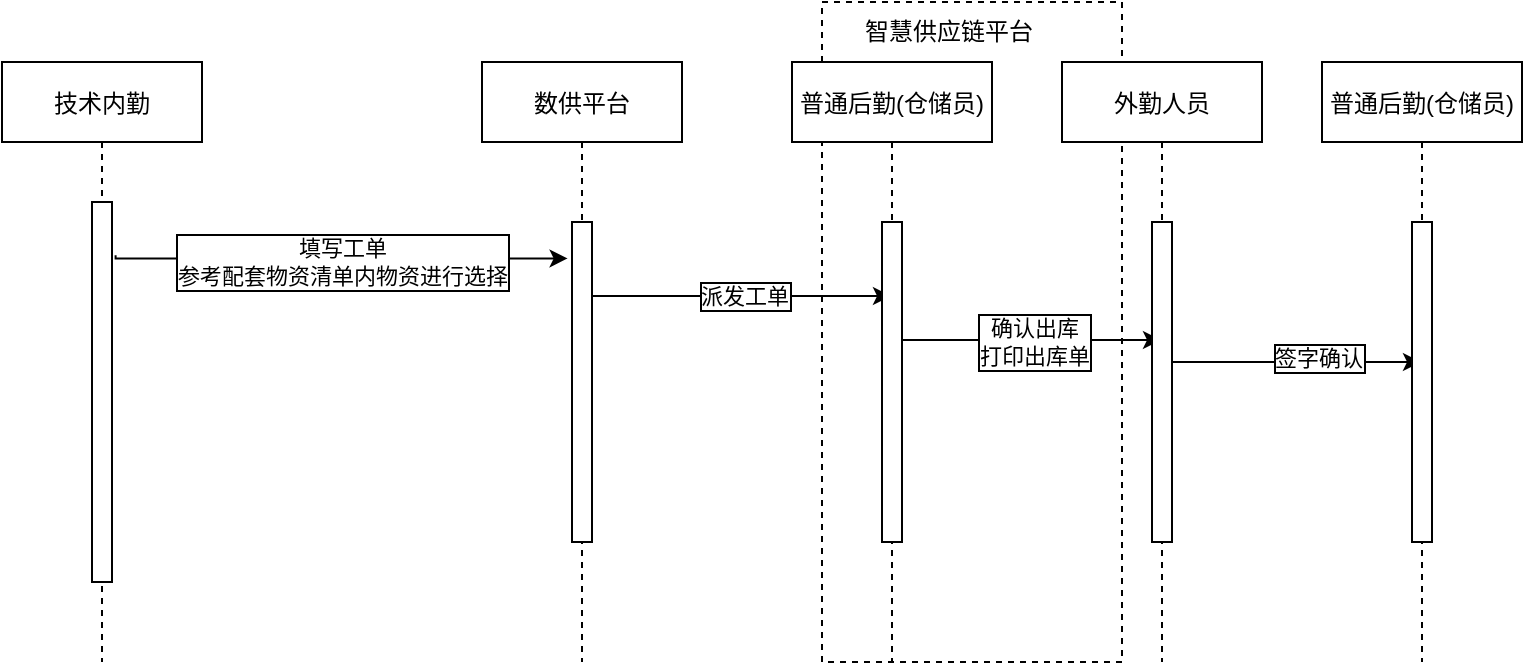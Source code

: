 <mxfile version="17.1.0" type="github">
  <diagram id="kgpKYQtTHZ0yAKxKKP6v" name="Page-1">
    <mxGraphModel dx="1038" dy="539" grid="1" gridSize="10" guides="1" tooltips="1" connect="1" arrows="1" fold="1" page="1" pageScale="1" pageWidth="850" pageHeight="1100" math="0" shadow="0">
      <root>
        <mxCell id="0" />
        <mxCell id="1" parent="0" />
        <mxCell id="c2XQxgMK0aHP51GLpQOd-15" value="" style="group" vertex="1" connectable="0" parent="1">
          <mxGeometry x="440" y="50" width="150" height="330" as="geometry" />
        </mxCell>
        <mxCell id="c2XQxgMK0aHP51GLpQOd-16" value="" style="rounded=0;whiteSpace=wrap;html=1;dashed=1;" vertex="1" parent="c2XQxgMK0aHP51GLpQOd-15">
          <mxGeometry width="150.0" height="330" as="geometry" />
        </mxCell>
        <mxCell id="c2XQxgMK0aHP51GLpQOd-17" value="智慧供应链平台" style="text;html=1;strokeColor=none;fillColor=none;align=center;verticalAlign=middle;whiteSpace=wrap;rounded=0;dashed=1;" vertex="1" parent="c2XQxgMK0aHP51GLpQOd-15">
          <mxGeometry width="126.923" height="30" as="geometry" />
        </mxCell>
        <mxCell id="3nuBFxr9cyL0pnOWT2aG-1" value="技术内勤" style="shape=umlLifeline;perimeter=lifelinePerimeter;container=1;collapsible=0;recursiveResize=0;rounded=0;shadow=0;strokeWidth=1;" parent="1" vertex="1">
          <mxGeometry x="30" y="80" width="100" height="300" as="geometry" />
        </mxCell>
        <mxCell id="3nuBFxr9cyL0pnOWT2aG-2" value="" style="points=[];perimeter=orthogonalPerimeter;rounded=0;shadow=0;strokeWidth=1;" parent="3nuBFxr9cyL0pnOWT2aG-1" vertex="1">
          <mxGeometry x="45" y="70" width="10" height="190" as="geometry" />
        </mxCell>
        <mxCell id="c2XQxgMK0aHP51GLpQOd-5" value="" style="edgeStyle=orthogonalEdgeStyle;rounded=0;orthogonalLoop=1;jettySize=auto;html=1;" edge="1" parent="1">
          <mxGeometry relative="1" as="geometry">
            <mxPoint x="319.5" y="197" as="sourcePoint" />
            <mxPoint x="474.5" y="197" as="targetPoint" />
          </mxGeometry>
        </mxCell>
        <mxCell id="c2XQxgMK0aHP51GLpQOd-6" value="派发工单" style="edgeLabel;html=1;align=center;verticalAlign=middle;resizable=0;points=[];labelBorderColor=default;" vertex="1" connectable="0" parent="c2XQxgMK0aHP51GLpQOd-5">
          <mxGeometry x="-0.235" y="-3" relative="1" as="geometry">
            <mxPoint x="22" y="-3" as="offset" />
          </mxGeometry>
        </mxCell>
        <mxCell id="3nuBFxr9cyL0pnOWT2aG-5" value="数供平台" style="shape=umlLifeline;perimeter=lifelinePerimeter;container=1;collapsible=0;recursiveResize=0;rounded=0;shadow=0;strokeWidth=1;" parent="1" vertex="1">
          <mxGeometry x="270" y="80" width="100" height="300" as="geometry" />
        </mxCell>
        <mxCell id="3nuBFxr9cyL0pnOWT2aG-6" value="" style="points=[];perimeter=orthogonalPerimeter;rounded=0;shadow=0;strokeWidth=1;" parent="3nuBFxr9cyL0pnOWT2aG-5" vertex="1">
          <mxGeometry x="45" y="80" width="10" height="160" as="geometry" />
        </mxCell>
        <mxCell id="c2XQxgMK0aHP51GLpQOd-1" style="edgeStyle=orthogonalEdgeStyle;rounded=0;orthogonalLoop=1;jettySize=auto;html=1;entryX=-0.22;entryY=0.114;entryDx=0;entryDy=0;entryPerimeter=0;exitX=1.18;exitY=0.14;exitDx=0;exitDy=0;exitPerimeter=0;" edge="1" parent="1" source="3nuBFxr9cyL0pnOWT2aG-2" target="3nuBFxr9cyL0pnOWT2aG-6">
          <mxGeometry relative="1" as="geometry">
            <mxPoint x="175" y="177.96" as="sourcePoint" />
            <mxPoint x="340" y="173" as="targetPoint" />
            <Array as="points">
              <mxPoint x="87" y="178" />
            </Array>
          </mxGeometry>
        </mxCell>
        <mxCell id="c2XQxgMK0aHP51GLpQOd-2" value="填写工单&lt;br&gt;参考配套物资清单内物资进行选择" style="edgeLabel;html=1;align=center;verticalAlign=middle;resizable=0;points=[];labelBorderColor=default;" vertex="1" connectable="0" parent="c2XQxgMK0aHP51GLpQOd-1">
          <mxGeometry x="0.221" y="-2" relative="1" as="geometry">
            <mxPoint x="-24" as="offset" />
          </mxGeometry>
        </mxCell>
        <mxCell id="c2XQxgMK0aHP51GLpQOd-9" value="" style="edgeStyle=orthogonalEdgeStyle;rounded=0;orthogonalLoop=1;jettySize=auto;html=1;" edge="1" parent="1">
          <mxGeometry relative="1" as="geometry">
            <mxPoint x="474.5" y="219" as="sourcePoint" />
            <mxPoint x="609.5" y="219" as="targetPoint" />
          </mxGeometry>
        </mxCell>
        <mxCell id="c2XQxgMK0aHP51GLpQOd-10" value="确认出库&lt;br&gt;打印出库单" style="edgeLabel;html=1;align=center;verticalAlign=middle;resizable=0;points=[];labelBorderColor=default;" vertex="1" connectable="0" parent="c2XQxgMK0aHP51GLpQOd-9">
          <mxGeometry x="0.19" y="-1" relative="1" as="geometry">
            <mxPoint x="-9" as="offset" />
          </mxGeometry>
        </mxCell>
        <mxCell id="c2XQxgMK0aHP51GLpQOd-3" value="普通后勤(仓储员)" style="shape=umlLifeline;perimeter=lifelinePerimeter;container=1;collapsible=0;recursiveResize=0;rounded=0;shadow=0;strokeWidth=1;" vertex="1" parent="1">
          <mxGeometry x="425" y="80" width="100" height="300" as="geometry" />
        </mxCell>
        <mxCell id="c2XQxgMK0aHP51GLpQOd-4" value="" style="points=[];perimeter=orthogonalPerimeter;rounded=0;shadow=0;strokeWidth=1;" vertex="1" parent="c2XQxgMK0aHP51GLpQOd-3">
          <mxGeometry x="45" y="80" width="10" height="160" as="geometry" />
        </mxCell>
        <mxCell id="c2XQxgMK0aHP51GLpQOd-13" value="" style="edgeStyle=orthogonalEdgeStyle;rounded=0;orthogonalLoop=1;jettySize=auto;html=1;" edge="1" parent="1" source="c2XQxgMK0aHP51GLpQOd-7" target="c2XQxgMK0aHP51GLpQOd-11">
          <mxGeometry relative="1" as="geometry" />
        </mxCell>
        <mxCell id="c2XQxgMK0aHP51GLpQOd-14" value="签字确认" style="edgeLabel;html=1;align=center;verticalAlign=middle;resizable=0;points=[];labelBorderColor=default;" vertex="1" connectable="0" parent="c2XQxgMK0aHP51GLpQOd-13">
          <mxGeometry x="0.311" y="2" relative="1" as="geometry">
            <mxPoint as="offset" />
          </mxGeometry>
        </mxCell>
        <mxCell id="c2XQxgMK0aHP51GLpQOd-7" value="外勤人员" style="shape=umlLifeline;perimeter=lifelinePerimeter;container=1;collapsible=0;recursiveResize=0;rounded=0;shadow=0;strokeWidth=1;" vertex="1" parent="1">
          <mxGeometry x="560" y="80" width="100" height="300" as="geometry" />
        </mxCell>
        <mxCell id="c2XQxgMK0aHP51GLpQOd-8" value="" style="points=[];perimeter=orthogonalPerimeter;rounded=0;shadow=0;strokeWidth=1;" vertex="1" parent="c2XQxgMK0aHP51GLpQOd-7">
          <mxGeometry x="45" y="80" width="10" height="160" as="geometry" />
        </mxCell>
        <mxCell id="c2XQxgMK0aHP51GLpQOd-11" value="普通后勤(仓储员)" style="shape=umlLifeline;perimeter=lifelinePerimeter;container=1;collapsible=0;recursiveResize=0;rounded=0;shadow=0;strokeWidth=1;" vertex="1" parent="1">
          <mxGeometry x="690" y="80" width="100" height="300" as="geometry" />
        </mxCell>
        <mxCell id="c2XQxgMK0aHP51GLpQOd-12" value="" style="points=[];perimeter=orthogonalPerimeter;rounded=0;shadow=0;strokeWidth=1;" vertex="1" parent="c2XQxgMK0aHP51GLpQOd-11">
          <mxGeometry x="45" y="80" width="10" height="160" as="geometry" />
        </mxCell>
      </root>
    </mxGraphModel>
  </diagram>
</mxfile>
